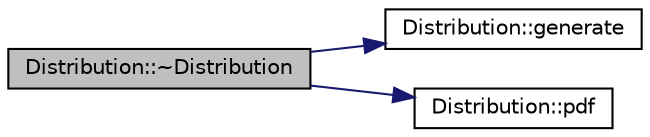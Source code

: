 digraph "Distribution::~Distribution"
{
  edge [fontname="Helvetica",fontsize="10",labelfontname="Helvetica",labelfontsize="10"];
  node [fontname="Helvetica",fontsize="10",shape=record];
  rankdir="LR";
  Node1 [label="Distribution::~Distribution",height=0.2,width=0.4,color="black", fillcolor="grey75", style="filled", fontcolor="black"];
  Node1 -> Node2 [color="midnightblue",fontsize="10",style="solid",fontname="Helvetica"];
  Node2 [label="Distribution::generate",height=0.2,width=0.4,color="black", fillcolor="white", style="filled",URL="$class_distribution.html#aa6e5b5b562a705066504c474f534c155",tooltip="generate a value from this distribution "];
  Node1 -> Node3 [color="midnightblue",fontsize="10",style="solid",fontname="Helvetica"];
  Node3 [label="Distribution::pdf",height=0.2,width=0.4,color="black", fillcolor="white", style="filled",URL="$class_distribution.html#a348dbc2dce934675f5a987503bc092ed",tooltip="return the density at point x "];
}
